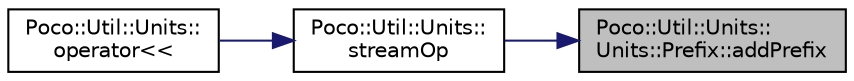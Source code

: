 digraph "Poco::Util::Units::Units::Prefix::addPrefix"
{
 // LATEX_PDF_SIZE
  edge [fontname="Helvetica",fontsize="10",labelfontname="Helvetica",labelfontsize="10"];
  node [fontname="Helvetica",fontsize="10",shape=record];
  rankdir="RL";
  Node1 [label="Poco::Util::Units::\lUnits::Prefix::addPrefix",height=0.2,width=0.4,color="black", fillcolor="grey75", style="filled", fontcolor="black",tooltip=" "];
  Node1 -> Node2 [dir="back",color="midnightblue",fontsize="10",style="solid"];
  Node2 [label="Poco::Util::Units::\lstreamOp",height=0.2,width=0.4,color="black", fillcolor="white", style="filled",URL="$namespacePoco_1_1Util_1_1Units.html#ac44855d37b778ded16a0e5857b4e28e7",tooltip=" "];
  Node2 -> Node3 [dir="back",color="midnightblue",fontsize="10",style="solid"];
  Node3 [label="Poco::Util::Units::\loperator\<\<",height=0.2,width=0.4,color="black", fillcolor="white", style="filled",URL="$namespacePoco_1_1Util_1_1Units.html#adba09d9f09b977afacfdfe8ed423f6f0",tooltip="Streaming operator for prefixed values."];
}
